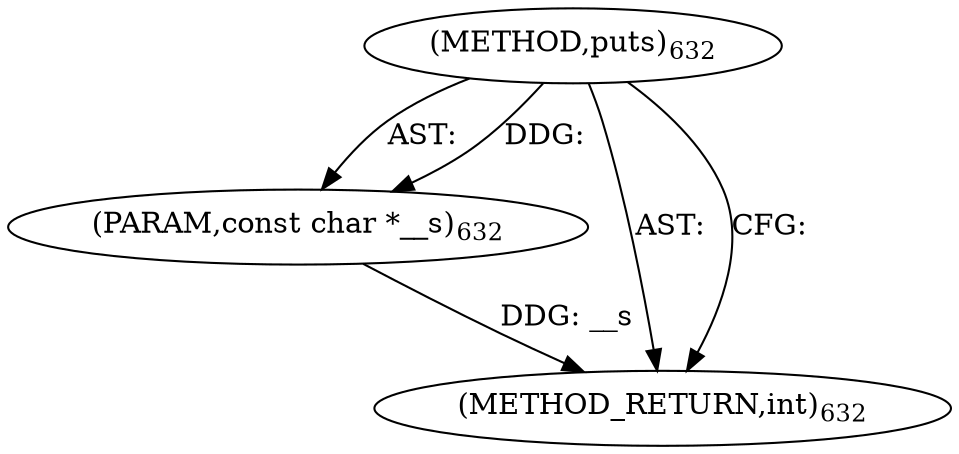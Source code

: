 digraph "puts" {  
"73877" [label = <(METHOD,puts)<SUB>632</SUB>> ]
"73878" [label = <(PARAM,const char *__s)<SUB>632</SUB>> ]
"73879" [label = <(METHOD_RETURN,int)<SUB>632</SUB>> ]
  "73877" -> "73878"  [ label = "AST: "] 
  "73877" -> "73879"  [ label = "AST: "] 
  "73877" -> "73879"  [ label = "CFG: "] 
  "73878" -> "73879"  [ label = "DDG: __s"] 
  "73877" -> "73878"  [ label = "DDG: "] 
}
